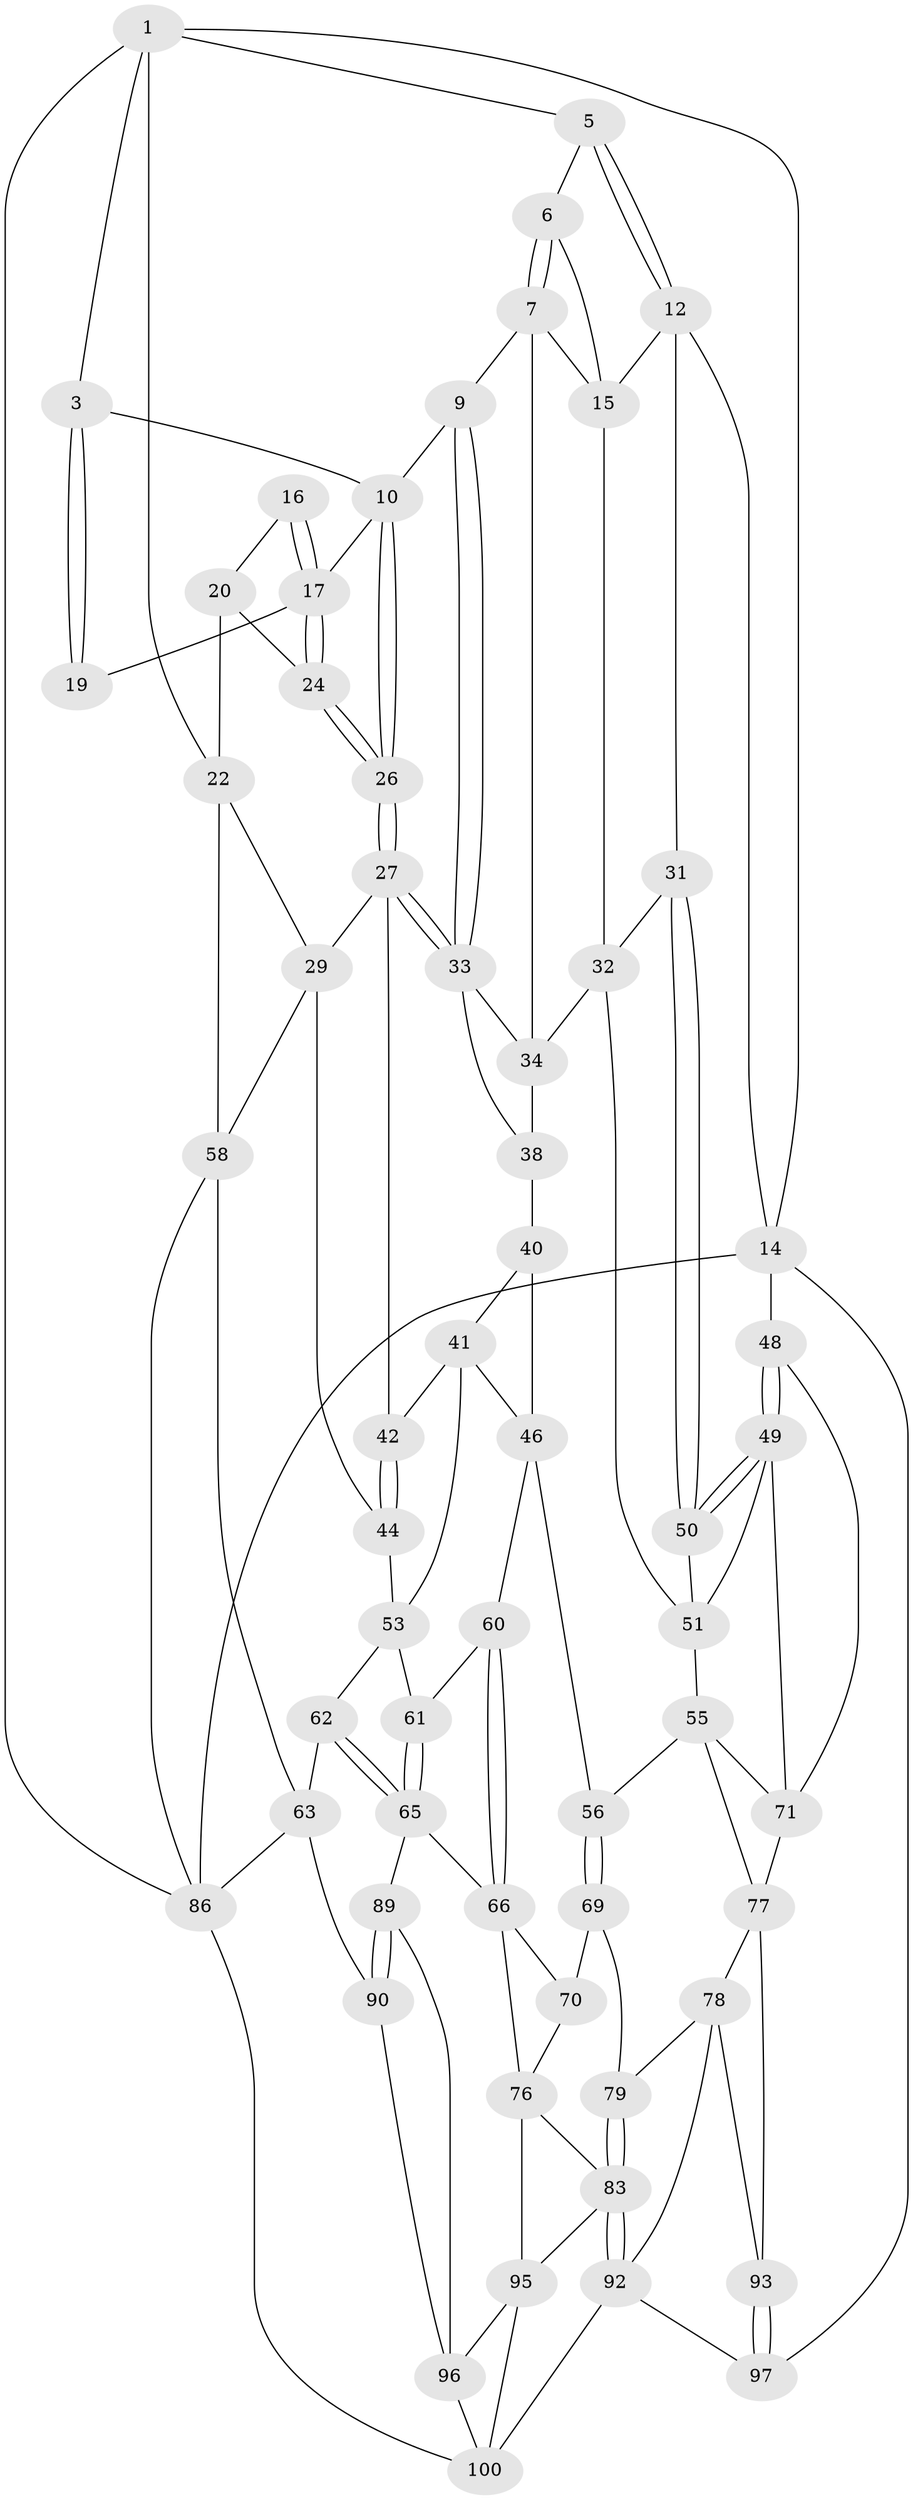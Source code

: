 // Generated by graph-tools (version 1.1) at 2025/52/02/27/25 19:52:36]
// undirected, 60 vertices, 129 edges
graph export_dot {
graph [start="1"]
  node [color=gray90,style=filled];
  1 [pos="+0.6378566445394792+0",super="+2"];
  3 [pos="+0+0",super="+4"];
  5 [pos="+0.652619625173371+0"];
  6 [pos="+0.6501055490017689+0"];
  7 [pos="+0.5986276496526556+0.24764448900479957",super="+8"];
  9 [pos="+0.5660651028920046+0.24636095016388837"];
  10 [pos="+0.5102230128150119+0.2169878024149479",super="+11"];
  12 [pos="+0.9631251008371139+0.177135560176393",super="+13"];
  14 [pos="+1+0.10712014833722885",super="+82"];
  15 [pos="+0.8455651955409316+0.24094246827101237",super="+30"];
  16 [pos="+0.1401590113948354+0.10413668992236173"];
  17 [pos="+0.28664425023069867+0.17557174077135457",super="+18"];
  19 [pos="+0.023482730682973543+0"];
  20 [pos="+0.12794511166752276+0.15118221468386445",super="+21"];
  22 [pos="+0+0.3229384177253108",super="+23"];
  24 [pos="+0.2632362478892475+0.27184249022070983",super="+25"];
  26 [pos="+0.2664138850298307+0.28192958403867513"];
  27 [pos="+0.2833615439867074+0.36099227483321056",super="+28"];
  29 [pos="+0.06910826383167153+0.41755671631295027",super="+45"];
  31 [pos="+0.8693219435148785+0.4592146900158659"];
  32 [pos="+0.7316213448057373+0.3742573601836983",super="+36"];
  33 [pos="+0.32672274662755846+0.3639841517750021",super="+35"];
  34 [pos="+0.5025838861790416+0.40206946345177624",super="+37"];
  38 [pos="+0.47485741506355844+0.5249321207750794",super="+39"];
  40 [pos="+0.3909560776308248+0.4907200925188071",super="+43"];
  41 [pos="+0.32933865723303735+0.5075219359626941",super="+47"];
  42 [pos="+0.2788156593931868+0.4749836409634168"];
  44 [pos="+0.2476746774838238+0.5277881595161816"];
  46 [pos="+0.46586553264107344+0.5332671305406146",super="+57"];
  48 [pos="+1+0.5868400954489741",super="+73"];
  49 [pos="+1+0.5758712149590961",super="+64"];
  50 [pos="+0.8999279446613475+0.4992879546217965"];
  51 [pos="+0.775131230183409+0.6164773572705284",super="+52"];
  53 [pos="+0.37152767946578813+0.6210381114674336",super="+54"];
  55 [pos="+0.648761812916971+0.6337795258425746",super="+72"];
  56 [pos="+0.5551755539734156+0.6931820299703113"];
  58 [pos="+0.07434409276623663+0.7068169050744219",super="+59"];
  60 [pos="+0.4058656588542191+0.6617342092569327"];
  61 [pos="+0.37540664814423463+0.6264412008390755"];
  62 [pos="+0.2124817400272504+0.7651532049827611"];
  63 [pos="+0.2063565204970453+0.7650904032714365",super="+88"];
  65 [pos="+0.26940191675182257+0.7931755672900481",super="+68"];
  66 [pos="+0.3923815043613131+0.7200031707579166",super="+67"];
  69 [pos="+0.532715526796969+0.7401809646571066",super="+80"];
  70 [pos="+0.43044386812927954+0.7322546413344126",super="+75"];
  71 [pos="+0.8750701571078646+0.7064211362505789",super="+74"];
  76 [pos="+0.398610215857851+0.8484319199290342",super="+85"];
  77 [pos="+0.7151717727671175+0.8037688753747736",super="+81"];
  78 [pos="+0.6618149232568132+0.8418391833178881",super="+91"];
  79 [pos="+0.5440364220103079+0.7949164903198694"];
  83 [pos="+0.5245147062581046+0.9079006622188001",super="+84"];
  86 [pos="+0+0.7750525515404221",super="+87"];
  89 [pos="+0.2759075837398496+0.8798844940797277"];
  90 [pos="+0.17784037707309924+1"];
  92 [pos="+0.5627746570535023+0.9382938722129573",super="+99"];
  93 [pos="+0.7538594157741116+0.9254517328267564",super="+94"];
  95 [pos="+0.3626675983582496+0.9466739010983833",super="+98"];
  96 [pos="+0.3333097963354948+0.9622251187710851",super="+101"];
  97 [pos="+1+1",super="+103"];
  100 [pos="+0.4488171920799974+1",super="+102"];
  1 -- 5;
  1 -- 14;
  1 -- 3;
  1 -- 86;
  1 -- 22;
  3 -- 19;
  3 -- 19;
  3 -- 10;
  5 -- 6;
  5 -- 12;
  5 -- 12;
  6 -- 7;
  6 -- 7;
  6 -- 15;
  7 -- 15;
  7 -- 9;
  7 -- 34;
  9 -- 10;
  9 -- 33;
  9 -- 33;
  10 -- 26;
  10 -- 26;
  10 -- 17;
  12 -- 15;
  12 -- 14;
  12 -- 31;
  14 -- 48 [weight=2];
  14 -- 97;
  14 -- 86;
  15 -- 32;
  16 -- 17;
  16 -- 17;
  16 -- 20;
  17 -- 24;
  17 -- 24;
  17 -- 19;
  20 -- 22;
  20 -- 24 [weight=2];
  22 -- 29;
  22 -- 58;
  24 -- 26;
  24 -- 26;
  26 -- 27;
  26 -- 27;
  27 -- 33;
  27 -- 33;
  27 -- 42;
  27 -- 29;
  29 -- 58;
  29 -- 44;
  31 -- 32;
  31 -- 50;
  31 -- 50;
  32 -- 51;
  32 -- 34;
  33 -- 34;
  33 -- 38;
  34 -- 38;
  38 -- 40 [weight=2];
  40 -- 41;
  40 -- 46;
  41 -- 42;
  41 -- 53;
  41 -- 46;
  42 -- 44;
  42 -- 44;
  44 -- 53;
  46 -- 56;
  46 -- 60;
  48 -- 49;
  48 -- 49;
  48 -- 71;
  49 -- 50;
  49 -- 50;
  49 -- 51;
  49 -- 71;
  50 -- 51;
  51 -- 55;
  53 -- 61;
  53 -- 62;
  55 -- 56;
  55 -- 77;
  55 -- 71;
  56 -- 69;
  56 -- 69;
  58 -- 63;
  58 -- 86;
  60 -- 61;
  60 -- 66;
  60 -- 66;
  61 -- 65;
  61 -- 65;
  62 -- 63;
  62 -- 65;
  62 -- 65;
  63 -- 90;
  63 -- 86;
  65 -- 89;
  65 -- 66;
  66 -- 70;
  66 -- 76;
  69 -- 70 [weight=2];
  69 -- 79;
  70 -- 76;
  71 -- 77;
  76 -- 95;
  76 -- 83;
  77 -- 78;
  77 -- 93;
  78 -- 79;
  78 -- 92;
  78 -- 93;
  79 -- 83;
  79 -- 83;
  83 -- 92;
  83 -- 92;
  83 -- 95;
  86 -- 100;
  89 -- 90;
  89 -- 90;
  89 -- 96;
  90 -- 96;
  92 -- 100;
  92 -- 97;
  93 -- 97 [weight=2];
  93 -- 97;
  95 -- 96;
  95 -- 100;
  96 -- 100;
}
